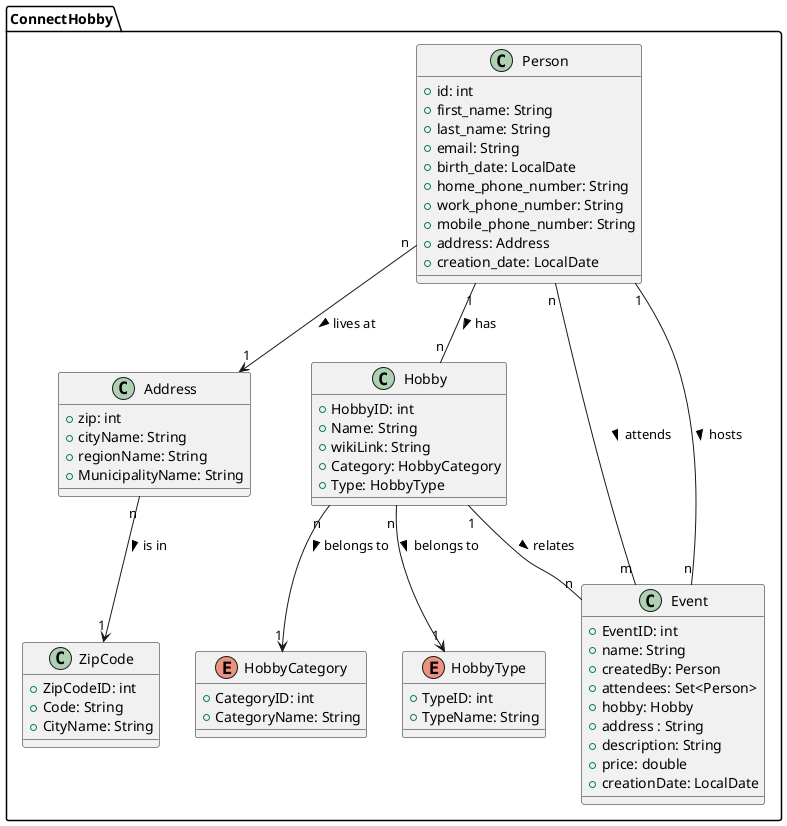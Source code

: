 @startuml
package ConnectHobby {
  class Person {
     + id: int
     + first_name: String
     + last_name: String
     + email: String
     + birth_date: LocalDate
     + home_phone_number: String
     + work_phone_number: String
     + mobile_phone_number: String
     + address: Address
     + creation_date: LocalDate


  }

  class Address {
     + zip: int
     + cityName: String
     + regionName: String
     + MunicipalityName: String
  }

  class ZipCode {
     + ZipCodeID: int
     + Code: String
     + CityName: String
  }

  class Hobby {
     + HobbyID: int
     + Name: String
     + wikiLink: String
     + Category: HobbyCategory
     + Type: HobbyType
  }

  enum HobbyCategory {
     + CategoryID: int
     + CategoryName: String
  }

  enum HobbyType {
     + TypeID: int
     + TypeName: String
  }

  class Event {
     + EventID: int
     + name: String
     + createdBy: Person
     + attendees: Set<Person>
     + hobby: Hobby
     + address : String
     + description: String
     + price: double
     + creationDate: LocalDate

  }


  Person "n" --> "1" Address : lives at >
  Address "n" --> "1" ZipCode : is in >
  Person "1" -- "n" Hobby : has >
  Hobby "n" --> "1" HobbyCategory : belongs to >
  Hobby "n" --> "1" HobbyType : belongs to >
  Person "n" -- "m" Event : attends >
  Person "1" -- "n" Event : hosts >
  Hobby "1" -- "n" Event : relates >
}
@enduml

